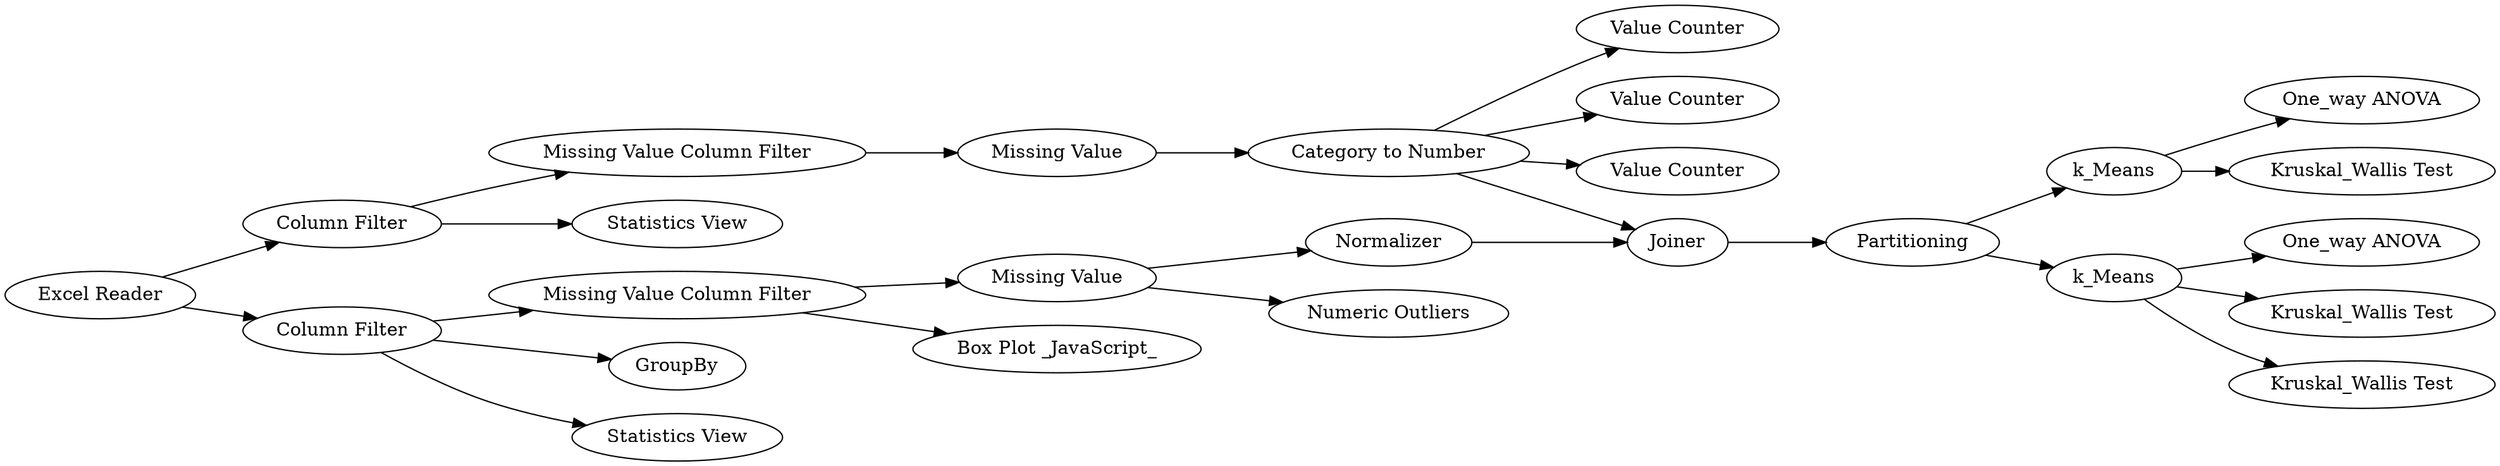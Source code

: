 digraph {
	23 [label=k_Means]
	32 [label=k_Means]
	33 [label="Kruskal_Wallis Test"]
	70 [label="Box Plot _JavaScript_"]
	78 [label="Column Filter"]
	79 [label="Column Filter"]
	80 [label="Statistics View"]
	81 [label="Statistics View"]
	83 [label="Excel Reader"]
	84 [label="Missing Value Column Filter"]
	85 [label="Missing Value"]
	87 [label="Missing Value Column Filter"]
	88 [label="Missing Value"]
	89 [label="Category to Number"]
	90 [label=Normalizer]
	91 [label=Joiner]
	92 [label="One_way ANOVA"]
	93 [label="Kruskal_Wallis Test"]
	94 [label="One_way ANOVA"]
	95 [label="Kruskal_Wallis Test"]
	96 [label=Partitioning]
	97 [label="Value Counter"]
	98 [label="Value Counter"]
	99 [label="Value Counter"]
	100 [label="Numeric Outliers"]
	101 [label=GroupBy]
	23 -> 92
	23 -> 33
	32 -> 93
	32 -> 94
	32 -> 95
	78 -> 87
	78 -> 80
	79 -> 84
	79 -> 81
	79 -> 101
	83 -> 79
	83 -> 78
	84 -> 85
	84 -> 70
	85 -> 90
	85 -> 100
	87 -> 88
	88 -> 89
	89 -> 91
	89 -> 97
	89 -> 98
	89 -> 99
	90 -> 91
	91 -> 96
	96 -> 32
	96 -> 23
	rankdir=LR
}
